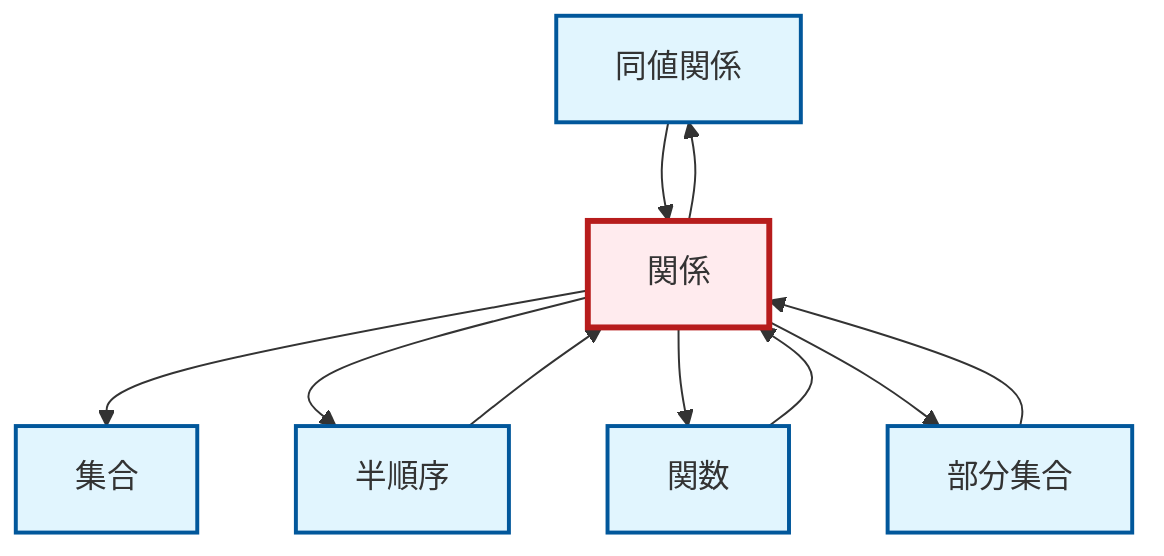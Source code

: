 graph TD
    classDef definition fill:#e1f5fe,stroke:#01579b,stroke-width:2px
    classDef theorem fill:#f3e5f5,stroke:#4a148c,stroke-width:2px
    classDef axiom fill:#fff3e0,stroke:#e65100,stroke-width:2px
    classDef example fill:#e8f5e9,stroke:#1b5e20,stroke-width:2px
    classDef current fill:#ffebee,stroke:#b71c1c,stroke-width:3px
    def-set["集合"]:::definition
    def-equivalence-relation["同値関係"]:::definition
    def-partial-order["半順序"]:::definition
    def-function["関数"]:::definition
    def-subset["部分集合"]:::definition
    def-relation["関係"]:::definition
    def-relation --> def-equivalence-relation
    def-relation --> def-set
    def-equivalence-relation --> def-relation
    def-relation --> def-partial-order
    def-partial-order --> def-relation
    def-relation --> def-function
    def-relation --> def-subset
    def-subset --> def-relation
    def-function --> def-relation
    class def-relation current